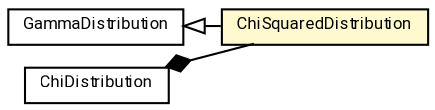 #!/usr/local/bin/dot
#
# Class diagram 
# Generated by UMLGraph version R5_7_2-60-g0e99a6 (http://www.spinellis.gr/umlgraph/)
#

digraph G {
	graph [fontnames="svg"]
	edge [fontname="Roboto",fontsize=7,labelfontname="Roboto",labelfontsize=7,color="black"];
	node [fontname="Roboto",fontcolor="black",fontsize=8,shape=plaintext,margin=0,width=0,height=0];
	nodesep=0.15;
	ranksep=0.25;
	rankdir=LR;
	// de.lmu.ifi.dbs.elki.math.statistics.distribution.GammaDistribution
	c2437441 [label=<<table title="de.lmu.ifi.dbs.elki.math.statistics.distribution.GammaDistribution" border="0" cellborder="1" cellspacing="0" cellpadding="2" href="GammaDistribution.html" target="_parent">
		<tr><td><table border="0" cellspacing="0" cellpadding="1">
		<tr><td align="center" balign="center"> <font face="Roboto">GammaDistribution</font> </td></tr>
		</table></td></tr>
		</table>>, URL="GammaDistribution.html"];
	// de.lmu.ifi.dbs.elki.math.statistics.distribution.ChiDistribution
	c2437461 [label=<<table title="de.lmu.ifi.dbs.elki.math.statistics.distribution.ChiDistribution" border="0" cellborder="1" cellspacing="0" cellpadding="2" href="ChiDistribution.html" target="_parent">
		<tr><td><table border="0" cellspacing="0" cellpadding="1">
		<tr><td align="center" balign="center"> <font face="Roboto">ChiDistribution</font> </td></tr>
		</table></td></tr>
		</table>>, URL="ChiDistribution.html"];
	// de.lmu.ifi.dbs.elki.math.statistics.distribution.ChiSquaredDistribution
	c2437471 [label=<<table title="de.lmu.ifi.dbs.elki.math.statistics.distribution.ChiSquaredDistribution" border="0" cellborder="1" cellspacing="0" cellpadding="2" bgcolor="lemonChiffon" href="ChiSquaredDistribution.html" target="_parent">
		<tr><td><table border="0" cellspacing="0" cellpadding="1">
		<tr><td align="center" balign="center"> <font face="Roboto">ChiSquaredDistribution</font> </td></tr>
		</table></td></tr>
		</table>>, URL="ChiSquaredDistribution.html"];
	// de.lmu.ifi.dbs.elki.math.statistics.distribution.ChiDistribution composed de.lmu.ifi.dbs.elki.math.statistics.distribution.ChiSquaredDistribution
	c2437461 -> c2437471 [arrowhead=none,arrowtail=diamond,dir=back,weight=6];
	// de.lmu.ifi.dbs.elki.math.statistics.distribution.ChiSquaredDistribution extends de.lmu.ifi.dbs.elki.math.statistics.distribution.GammaDistribution
	c2437441 -> c2437471 [arrowtail=empty,dir=back,weight=10];
}

